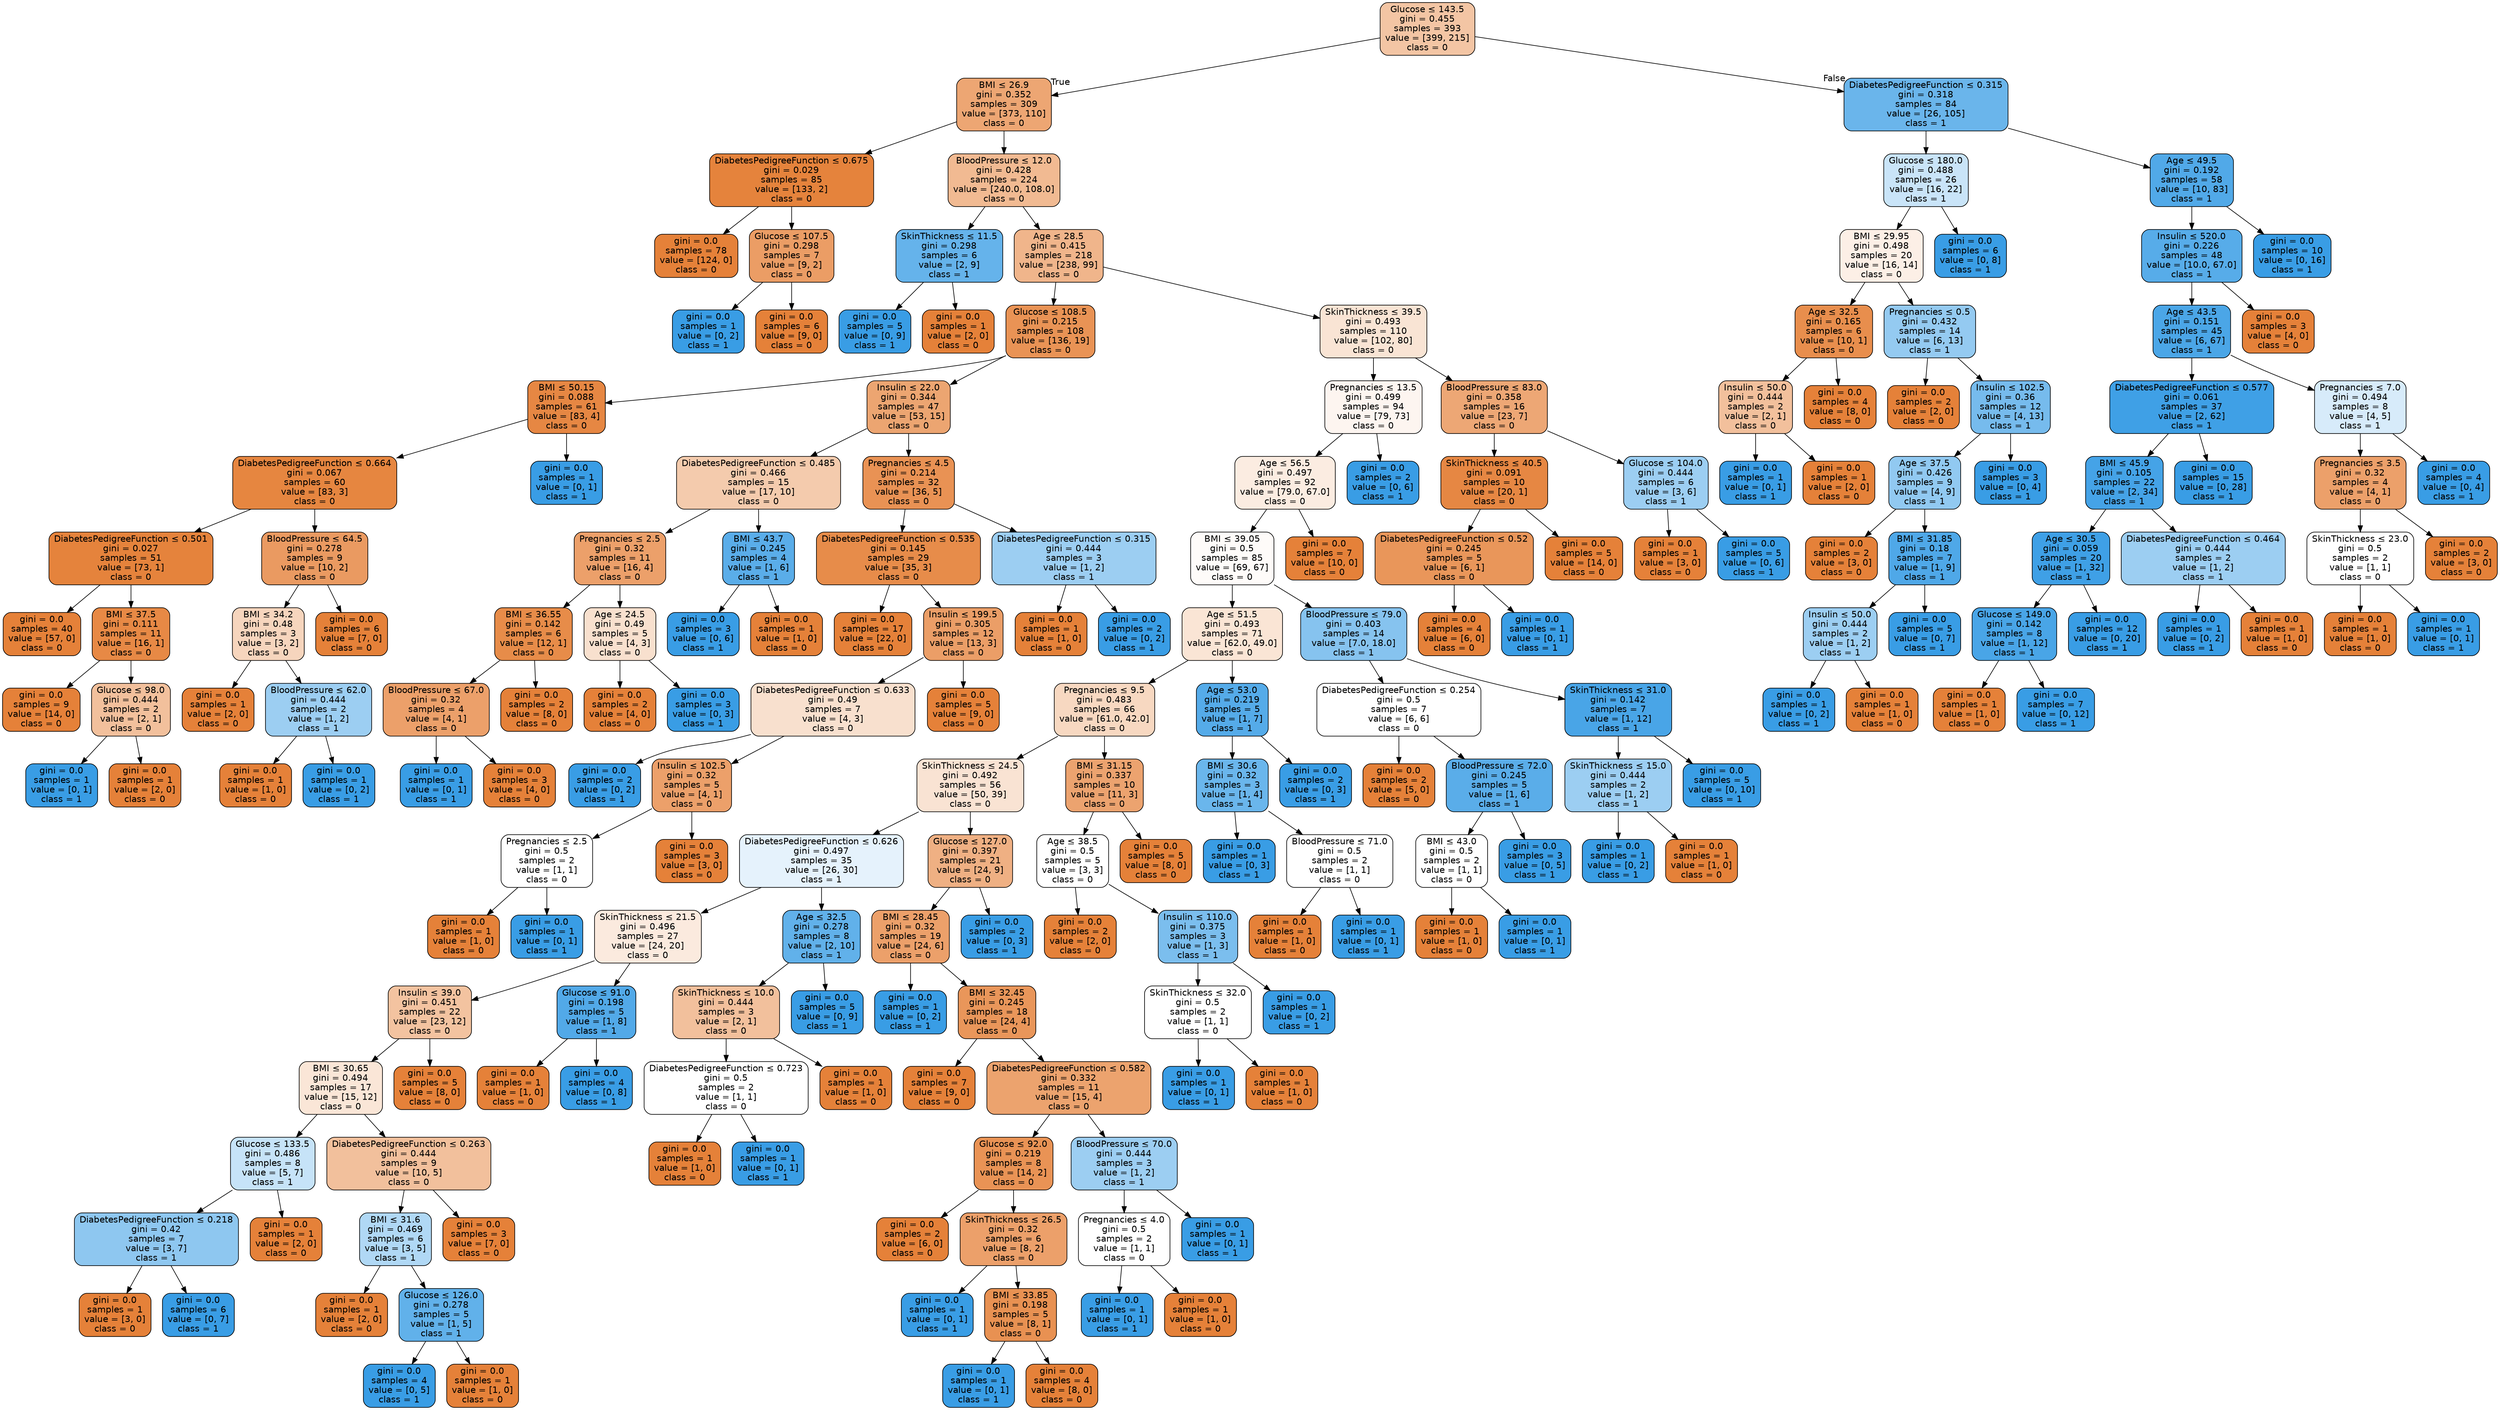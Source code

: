digraph Tree {
node [shape=box, style="filled, rounded", color="black", fontname="helvetica"] ;
edge [fontname="helvetica"] ;
0 [label=<Glucose &le; 143.5<br/>gini = 0.455<br/>samples = 393<br/>value = [399, 215]<br/>class = 0>, fillcolor="#f3c5a4"] ;
1 [label=<BMI &le; 26.9<br/>gini = 0.352<br/>samples = 309<br/>value = [373, 110]<br/>class = 0>, fillcolor="#eda673"] ;
0 -> 1 [labeldistance=2.5, labelangle=45, headlabel="True"] ;
2 [label=<DiabetesPedigreeFunction &le; 0.675<br/>gini = 0.029<br/>samples = 85<br/>value = [133, 2]<br/>class = 0>, fillcolor="#e5833c"] ;
1 -> 2 ;
3 [label=<gini = 0.0<br/>samples = 78<br/>value = [124, 0]<br/>class = 0>, fillcolor="#e58139"] ;
2 -> 3 ;
4 [label=<Glucose &le; 107.5<br/>gini = 0.298<br/>samples = 7<br/>value = [9, 2]<br/>class = 0>, fillcolor="#eb9d65"] ;
2 -> 4 ;
5 [label=<gini = 0.0<br/>samples = 1<br/>value = [0, 2]<br/>class = 1>, fillcolor="#399de5"] ;
4 -> 5 ;
6 [label=<gini = 0.0<br/>samples = 6<br/>value = [9, 0]<br/>class = 0>, fillcolor="#e58139"] ;
4 -> 6 ;
7 [label=<BloodPressure &le; 12.0<br/>gini = 0.428<br/>samples = 224<br/>value = [240.0, 108.0]<br/>class = 0>, fillcolor="#f1ba92"] ;
1 -> 7 ;
8 [label=<SkinThickness &le; 11.5<br/>gini = 0.298<br/>samples = 6<br/>value = [2, 9]<br/>class = 1>, fillcolor="#65b3eb"] ;
7 -> 8 ;
9 [label=<gini = 0.0<br/>samples = 5<br/>value = [0, 9]<br/>class = 1>, fillcolor="#399de5"] ;
8 -> 9 ;
10 [label=<gini = 0.0<br/>samples = 1<br/>value = [2, 0]<br/>class = 0>, fillcolor="#e58139"] ;
8 -> 10 ;
11 [label=<Age &le; 28.5<br/>gini = 0.415<br/>samples = 218<br/>value = [238, 99]<br/>class = 0>, fillcolor="#f0b58b"] ;
7 -> 11 ;
12 [label=<Glucose &le; 108.5<br/>gini = 0.215<br/>samples = 108<br/>value = [136, 19]<br/>class = 0>, fillcolor="#e99355"] ;
11 -> 12 ;
13 [label=<BMI &le; 50.15<br/>gini = 0.088<br/>samples = 61<br/>value = [83, 4]<br/>class = 0>, fillcolor="#e68743"] ;
12 -> 13 ;
14 [label=<DiabetesPedigreeFunction &le; 0.664<br/>gini = 0.067<br/>samples = 60<br/>value = [83, 3]<br/>class = 0>, fillcolor="#e68640"] ;
13 -> 14 ;
15 [label=<DiabetesPedigreeFunction &le; 0.501<br/>gini = 0.027<br/>samples = 51<br/>value = [73, 1]<br/>class = 0>, fillcolor="#e5833c"] ;
14 -> 15 ;
16 [label=<gini = 0.0<br/>samples = 40<br/>value = [57, 0]<br/>class = 0>, fillcolor="#e58139"] ;
15 -> 16 ;
17 [label=<BMI &le; 37.5<br/>gini = 0.111<br/>samples = 11<br/>value = [16, 1]<br/>class = 0>, fillcolor="#e78945"] ;
15 -> 17 ;
18 [label=<gini = 0.0<br/>samples = 9<br/>value = [14, 0]<br/>class = 0>, fillcolor="#e58139"] ;
17 -> 18 ;
19 [label=<Glucose &le; 98.0<br/>gini = 0.444<br/>samples = 2<br/>value = [2, 1]<br/>class = 0>, fillcolor="#f2c09c"] ;
17 -> 19 ;
20 [label=<gini = 0.0<br/>samples = 1<br/>value = [0, 1]<br/>class = 1>, fillcolor="#399de5"] ;
19 -> 20 ;
21 [label=<gini = 0.0<br/>samples = 1<br/>value = [2, 0]<br/>class = 0>, fillcolor="#e58139"] ;
19 -> 21 ;
22 [label=<BloodPressure &le; 64.5<br/>gini = 0.278<br/>samples = 9<br/>value = [10, 2]<br/>class = 0>, fillcolor="#ea9a61"] ;
14 -> 22 ;
23 [label=<BMI &le; 34.2<br/>gini = 0.48<br/>samples = 3<br/>value = [3, 2]<br/>class = 0>, fillcolor="#f6d5bd"] ;
22 -> 23 ;
24 [label=<gini = 0.0<br/>samples = 1<br/>value = [2, 0]<br/>class = 0>, fillcolor="#e58139"] ;
23 -> 24 ;
25 [label=<BloodPressure &le; 62.0<br/>gini = 0.444<br/>samples = 2<br/>value = [1, 2]<br/>class = 1>, fillcolor="#9ccef2"] ;
23 -> 25 ;
26 [label=<gini = 0.0<br/>samples = 1<br/>value = [1, 0]<br/>class = 0>, fillcolor="#e58139"] ;
25 -> 26 ;
27 [label=<gini = 0.0<br/>samples = 1<br/>value = [0, 2]<br/>class = 1>, fillcolor="#399de5"] ;
25 -> 27 ;
28 [label=<gini = 0.0<br/>samples = 6<br/>value = [7, 0]<br/>class = 0>, fillcolor="#e58139"] ;
22 -> 28 ;
29 [label=<gini = 0.0<br/>samples = 1<br/>value = [0, 1]<br/>class = 1>, fillcolor="#399de5"] ;
13 -> 29 ;
30 [label=<Insulin &le; 22.0<br/>gini = 0.344<br/>samples = 47<br/>value = [53, 15]<br/>class = 0>, fillcolor="#eca571"] ;
12 -> 30 ;
31 [label=<DiabetesPedigreeFunction &le; 0.485<br/>gini = 0.466<br/>samples = 15<br/>value = [17, 10]<br/>class = 0>, fillcolor="#f4cbad"] ;
30 -> 31 ;
32 [label=<Pregnancies &le; 2.5<br/>gini = 0.32<br/>samples = 11<br/>value = [16, 4]<br/>class = 0>, fillcolor="#eca06a"] ;
31 -> 32 ;
33 [label=<BMI &le; 36.55<br/>gini = 0.142<br/>samples = 6<br/>value = [12, 1]<br/>class = 0>, fillcolor="#e78c49"] ;
32 -> 33 ;
34 [label=<BloodPressure &le; 67.0<br/>gini = 0.32<br/>samples = 4<br/>value = [4, 1]<br/>class = 0>, fillcolor="#eca06a"] ;
33 -> 34 ;
35 [label=<gini = 0.0<br/>samples = 1<br/>value = [0, 1]<br/>class = 1>, fillcolor="#399de5"] ;
34 -> 35 ;
36 [label=<gini = 0.0<br/>samples = 3<br/>value = [4, 0]<br/>class = 0>, fillcolor="#e58139"] ;
34 -> 36 ;
37 [label=<gini = 0.0<br/>samples = 2<br/>value = [8, 0]<br/>class = 0>, fillcolor="#e58139"] ;
33 -> 37 ;
38 [label=<Age &le; 24.5<br/>gini = 0.49<br/>samples = 5<br/>value = [4, 3]<br/>class = 0>, fillcolor="#f8e0ce"] ;
32 -> 38 ;
39 [label=<gini = 0.0<br/>samples = 2<br/>value = [4, 0]<br/>class = 0>, fillcolor="#e58139"] ;
38 -> 39 ;
40 [label=<gini = 0.0<br/>samples = 3<br/>value = [0, 3]<br/>class = 1>, fillcolor="#399de5"] ;
38 -> 40 ;
41 [label=<BMI &le; 43.7<br/>gini = 0.245<br/>samples = 4<br/>value = [1, 6]<br/>class = 1>, fillcolor="#5aade9"] ;
31 -> 41 ;
42 [label=<gini = 0.0<br/>samples = 3<br/>value = [0, 6]<br/>class = 1>, fillcolor="#399de5"] ;
41 -> 42 ;
43 [label=<gini = 0.0<br/>samples = 1<br/>value = [1, 0]<br/>class = 0>, fillcolor="#e58139"] ;
41 -> 43 ;
44 [label=<Pregnancies &le; 4.5<br/>gini = 0.214<br/>samples = 32<br/>value = [36, 5]<br/>class = 0>, fillcolor="#e99254"] ;
30 -> 44 ;
45 [label=<DiabetesPedigreeFunction &le; 0.535<br/>gini = 0.145<br/>samples = 29<br/>value = [35, 3]<br/>class = 0>, fillcolor="#e78c4a"] ;
44 -> 45 ;
46 [label=<gini = 0.0<br/>samples = 17<br/>value = [22, 0]<br/>class = 0>, fillcolor="#e58139"] ;
45 -> 46 ;
47 [label=<Insulin &le; 199.5<br/>gini = 0.305<br/>samples = 12<br/>value = [13, 3]<br/>class = 0>, fillcolor="#eb9e67"] ;
45 -> 47 ;
48 [label=<DiabetesPedigreeFunction &le; 0.633<br/>gini = 0.49<br/>samples = 7<br/>value = [4, 3]<br/>class = 0>, fillcolor="#f8e0ce"] ;
47 -> 48 ;
49 [label=<gini = 0.0<br/>samples = 2<br/>value = [0, 2]<br/>class = 1>, fillcolor="#399de5"] ;
48 -> 49 ;
50 [label=<Insulin &le; 102.5<br/>gini = 0.32<br/>samples = 5<br/>value = [4, 1]<br/>class = 0>, fillcolor="#eca06a"] ;
48 -> 50 ;
51 [label=<Pregnancies &le; 2.5<br/>gini = 0.5<br/>samples = 2<br/>value = [1, 1]<br/>class = 0>, fillcolor="#ffffff"] ;
50 -> 51 ;
52 [label=<gini = 0.0<br/>samples = 1<br/>value = [1, 0]<br/>class = 0>, fillcolor="#e58139"] ;
51 -> 52 ;
53 [label=<gini = 0.0<br/>samples = 1<br/>value = [0, 1]<br/>class = 1>, fillcolor="#399de5"] ;
51 -> 53 ;
54 [label=<gini = 0.0<br/>samples = 3<br/>value = [3, 0]<br/>class = 0>, fillcolor="#e58139"] ;
50 -> 54 ;
55 [label=<gini = 0.0<br/>samples = 5<br/>value = [9, 0]<br/>class = 0>, fillcolor="#e58139"] ;
47 -> 55 ;
56 [label=<DiabetesPedigreeFunction &le; 0.315<br/>gini = 0.444<br/>samples = 3<br/>value = [1, 2]<br/>class = 1>, fillcolor="#9ccef2"] ;
44 -> 56 ;
57 [label=<gini = 0.0<br/>samples = 1<br/>value = [1, 0]<br/>class = 0>, fillcolor="#e58139"] ;
56 -> 57 ;
58 [label=<gini = 0.0<br/>samples = 2<br/>value = [0, 2]<br/>class = 1>, fillcolor="#399de5"] ;
56 -> 58 ;
59 [label=<SkinThickness &le; 39.5<br/>gini = 0.493<br/>samples = 110<br/>value = [102, 80]<br/>class = 0>, fillcolor="#f9e4d4"] ;
11 -> 59 ;
60 [label=<Pregnancies &le; 13.5<br/>gini = 0.499<br/>samples = 94<br/>value = [79, 73]<br/>class = 0>, fillcolor="#fdf5f0"] ;
59 -> 60 ;
61 [label=<Age &le; 56.5<br/>gini = 0.497<br/>samples = 92<br/>value = [79.0, 67.0]<br/>class = 0>, fillcolor="#fbece1"] ;
60 -> 61 ;
62 [label=<BMI &le; 39.05<br/>gini = 0.5<br/>samples = 85<br/>value = [69, 67]<br/>class = 0>, fillcolor="#fefbf9"] ;
61 -> 62 ;
63 [label=<Age &le; 51.5<br/>gini = 0.493<br/>samples = 71<br/>value = [62.0, 49.0]<br/>class = 0>, fillcolor="#fae5d5"] ;
62 -> 63 ;
64 [label=<Pregnancies &le; 9.5<br/>gini = 0.483<br/>samples = 66<br/>value = [61.0, 42.0]<br/>class = 0>, fillcolor="#f7d8c1"] ;
63 -> 64 ;
65 [label=<SkinThickness &le; 24.5<br/>gini = 0.492<br/>samples = 56<br/>value = [50, 39]<br/>class = 0>, fillcolor="#f9e3d3"] ;
64 -> 65 ;
66 [label=<DiabetesPedigreeFunction &le; 0.626<br/>gini = 0.497<br/>samples = 35<br/>value = [26, 30]<br/>class = 1>, fillcolor="#e5f2fc"] ;
65 -> 66 ;
67 [label=<SkinThickness &le; 21.5<br/>gini = 0.496<br/>samples = 27<br/>value = [24, 20]<br/>class = 0>, fillcolor="#fbeade"] ;
66 -> 67 ;
68 [label=<Insulin &le; 39.0<br/>gini = 0.451<br/>samples = 22<br/>value = [23, 12]<br/>class = 0>, fillcolor="#f3c3a0"] ;
67 -> 68 ;
69 [label=<BMI &le; 30.65<br/>gini = 0.494<br/>samples = 17<br/>value = [15, 12]<br/>class = 0>, fillcolor="#fae6d7"] ;
68 -> 69 ;
70 [label=<Glucose &le; 133.5<br/>gini = 0.486<br/>samples = 8<br/>value = [5, 7]<br/>class = 1>, fillcolor="#c6e3f8"] ;
69 -> 70 ;
71 [label=<DiabetesPedigreeFunction &le; 0.218<br/>gini = 0.42<br/>samples = 7<br/>value = [3, 7]<br/>class = 1>, fillcolor="#8ec7f0"] ;
70 -> 71 ;
72 [label=<gini = 0.0<br/>samples = 1<br/>value = [3, 0]<br/>class = 0>, fillcolor="#e58139"] ;
71 -> 72 ;
73 [label=<gini = 0.0<br/>samples = 6<br/>value = [0, 7]<br/>class = 1>, fillcolor="#399de5"] ;
71 -> 73 ;
74 [label=<gini = 0.0<br/>samples = 1<br/>value = [2, 0]<br/>class = 0>, fillcolor="#e58139"] ;
70 -> 74 ;
75 [label=<DiabetesPedigreeFunction &le; 0.263<br/>gini = 0.444<br/>samples = 9<br/>value = [10, 5]<br/>class = 0>, fillcolor="#f2c09c"] ;
69 -> 75 ;
76 [label=<BMI &le; 31.6<br/>gini = 0.469<br/>samples = 6<br/>value = [3, 5]<br/>class = 1>, fillcolor="#b0d8f5"] ;
75 -> 76 ;
77 [label=<gini = 0.0<br/>samples = 1<br/>value = [2, 0]<br/>class = 0>, fillcolor="#e58139"] ;
76 -> 77 ;
78 [label=<Glucose &le; 126.0<br/>gini = 0.278<br/>samples = 5<br/>value = [1, 5]<br/>class = 1>, fillcolor="#61b1ea"] ;
76 -> 78 ;
79 [label=<gini = 0.0<br/>samples = 4<br/>value = [0, 5]<br/>class = 1>, fillcolor="#399de5"] ;
78 -> 79 ;
80 [label=<gini = 0.0<br/>samples = 1<br/>value = [1, 0]<br/>class = 0>, fillcolor="#e58139"] ;
78 -> 80 ;
81 [label=<gini = 0.0<br/>samples = 3<br/>value = [7, 0]<br/>class = 0>, fillcolor="#e58139"] ;
75 -> 81 ;
82 [label=<gini = 0.0<br/>samples = 5<br/>value = [8, 0]<br/>class = 0>, fillcolor="#e58139"] ;
68 -> 82 ;
83 [label=<Glucose &le; 91.0<br/>gini = 0.198<br/>samples = 5<br/>value = [1, 8]<br/>class = 1>, fillcolor="#52a9e8"] ;
67 -> 83 ;
84 [label=<gini = 0.0<br/>samples = 1<br/>value = [1, 0]<br/>class = 0>, fillcolor="#e58139"] ;
83 -> 84 ;
85 [label=<gini = 0.0<br/>samples = 4<br/>value = [0, 8]<br/>class = 1>, fillcolor="#399de5"] ;
83 -> 85 ;
86 [label=<Age &le; 32.5<br/>gini = 0.278<br/>samples = 8<br/>value = [2, 10]<br/>class = 1>, fillcolor="#61b1ea"] ;
66 -> 86 ;
87 [label=<SkinThickness &le; 10.0<br/>gini = 0.444<br/>samples = 3<br/>value = [2, 1]<br/>class = 0>, fillcolor="#f2c09c"] ;
86 -> 87 ;
88 [label=<DiabetesPedigreeFunction &le; 0.723<br/>gini = 0.5<br/>samples = 2<br/>value = [1, 1]<br/>class = 0>, fillcolor="#ffffff"] ;
87 -> 88 ;
89 [label=<gini = 0.0<br/>samples = 1<br/>value = [1, 0]<br/>class = 0>, fillcolor="#e58139"] ;
88 -> 89 ;
90 [label=<gini = 0.0<br/>samples = 1<br/>value = [0, 1]<br/>class = 1>, fillcolor="#399de5"] ;
88 -> 90 ;
91 [label=<gini = 0.0<br/>samples = 1<br/>value = [1, 0]<br/>class = 0>, fillcolor="#e58139"] ;
87 -> 91 ;
92 [label=<gini = 0.0<br/>samples = 5<br/>value = [0, 9]<br/>class = 1>, fillcolor="#399de5"] ;
86 -> 92 ;
93 [label=<Glucose &le; 127.0<br/>gini = 0.397<br/>samples = 21<br/>value = [24, 9]<br/>class = 0>, fillcolor="#efb083"] ;
65 -> 93 ;
94 [label=<BMI &le; 28.45<br/>gini = 0.32<br/>samples = 19<br/>value = [24, 6]<br/>class = 0>, fillcolor="#eca06a"] ;
93 -> 94 ;
95 [label=<gini = 0.0<br/>samples = 1<br/>value = [0, 2]<br/>class = 1>, fillcolor="#399de5"] ;
94 -> 95 ;
96 [label=<BMI &le; 32.45<br/>gini = 0.245<br/>samples = 18<br/>value = [24, 4]<br/>class = 0>, fillcolor="#e9965a"] ;
94 -> 96 ;
97 [label=<gini = 0.0<br/>samples = 7<br/>value = [9, 0]<br/>class = 0>, fillcolor="#e58139"] ;
96 -> 97 ;
98 [label=<DiabetesPedigreeFunction &le; 0.582<br/>gini = 0.332<br/>samples = 11<br/>value = [15, 4]<br/>class = 0>, fillcolor="#eca36e"] ;
96 -> 98 ;
99 [label=<Glucose &le; 92.0<br/>gini = 0.219<br/>samples = 8<br/>value = [14, 2]<br/>class = 0>, fillcolor="#e99355"] ;
98 -> 99 ;
100 [label=<gini = 0.0<br/>samples = 2<br/>value = [6, 0]<br/>class = 0>, fillcolor="#e58139"] ;
99 -> 100 ;
101 [label=<SkinThickness &le; 26.5<br/>gini = 0.32<br/>samples = 6<br/>value = [8, 2]<br/>class = 0>, fillcolor="#eca06a"] ;
99 -> 101 ;
102 [label=<gini = 0.0<br/>samples = 1<br/>value = [0, 1]<br/>class = 1>, fillcolor="#399de5"] ;
101 -> 102 ;
103 [label=<BMI &le; 33.85<br/>gini = 0.198<br/>samples = 5<br/>value = [8, 1]<br/>class = 0>, fillcolor="#e89152"] ;
101 -> 103 ;
104 [label=<gini = 0.0<br/>samples = 1<br/>value = [0, 1]<br/>class = 1>, fillcolor="#399de5"] ;
103 -> 104 ;
105 [label=<gini = 0.0<br/>samples = 4<br/>value = [8, 0]<br/>class = 0>, fillcolor="#e58139"] ;
103 -> 105 ;
106 [label=<BloodPressure &le; 70.0<br/>gini = 0.444<br/>samples = 3<br/>value = [1, 2]<br/>class = 1>, fillcolor="#9ccef2"] ;
98 -> 106 ;
107 [label=<Pregnancies &le; 4.0<br/>gini = 0.5<br/>samples = 2<br/>value = [1, 1]<br/>class = 0>, fillcolor="#ffffff"] ;
106 -> 107 ;
108 [label=<gini = 0.0<br/>samples = 1<br/>value = [0, 1]<br/>class = 1>, fillcolor="#399de5"] ;
107 -> 108 ;
109 [label=<gini = 0.0<br/>samples = 1<br/>value = [1, 0]<br/>class = 0>, fillcolor="#e58139"] ;
107 -> 109 ;
110 [label=<gini = 0.0<br/>samples = 1<br/>value = [0, 1]<br/>class = 1>, fillcolor="#399de5"] ;
106 -> 110 ;
111 [label=<gini = 0.0<br/>samples = 2<br/>value = [0, 3]<br/>class = 1>, fillcolor="#399de5"] ;
93 -> 111 ;
112 [label=<BMI &le; 31.15<br/>gini = 0.337<br/>samples = 10<br/>value = [11, 3]<br/>class = 0>, fillcolor="#eca36f"] ;
64 -> 112 ;
113 [label=<Age &le; 38.5<br/>gini = 0.5<br/>samples = 5<br/>value = [3, 3]<br/>class = 0>, fillcolor="#ffffff"] ;
112 -> 113 ;
114 [label=<gini = 0.0<br/>samples = 2<br/>value = [2, 0]<br/>class = 0>, fillcolor="#e58139"] ;
113 -> 114 ;
115 [label=<Insulin &le; 110.0<br/>gini = 0.375<br/>samples = 3<br/>value = [1, 3]<br/>class = 1>, fillcolor="#7bbeee"] ;
113 -> 115 ;
116 [label=<SkinThickness &le; 32.0<br/>gini = 0.5<br/>samples = 2<br/>value = [1, 1]<br/>class = 0>, fillcolor="#ffffff"] ;
115 -> 116 ;
117 [label=<gini = 0.0<br/>samples = 1<br/>value = [0, 1]<br/>class = 1>, fillcolor="#399de5"] ;
116 -> 117 ;
118 [label=<gini = 0.0<br/>samples = 1<br/>value = [1, 0]<br/>class = 0>, fillcolor="#e58139"] ;
116 -> 118 ;
119 [label=<gini = 0.0<br/>samples = 1<br/>value = [0, 2]<br/>class = 1>, fillcolor="#399de5"] ;
115 -> 119 ;
120 [label=<gini = 0.0<br/>samples = 5<br/>value = [8, 0]<br/>class = 0>, fillcolor="#e58139"] ;
112 -> 120 ;
121 [label=<Age &le; 53.0<br/>gini = 0.219<br/>samples = 5<br/>value = [1, 7]<br/>class = 1>, fillcolor="#55abe9"] ;
63 -> 121 ;
122 [label=<BMI &le; 30.6<br/>gini = 0.32<br/>samples = 3<br/>value = [1, 4]<br/>class = 1>, fillcolor="#6ab6ec"] ;
121 -> 122 ;
123 [label=<gini = 0.0<br/>samples = 1<br/>value = [0, 3]<br/>class = 1>, fillcolor="#399de5"] ;
122 -> 123 ;
124 [label=<BloodPressure &le; 71.0<br/>gini = 0.5<br/>samples = 2<br/>value = [1, 1]<br/>class = 0>, fillcolor="#ffffff"] ;
122 -> 124 ;
125 [label=<gini = 0.0<br/>samples = 1<br/>value = [1, 0]<br/>class = 0>, fillcolor="#e58139"] ;
124 -> 125 ;
126 [label=<gini = 0.0<br/>samples = 1<br/>value = [0, 1]<br/>class = 1>, fillcolor="#399de5"] ;
124 -> 126 ;
127 [label=<gini = 0.0<br/>samples = 2<br/>value = [0, 3]<br/>class = 1>, fillcolor="#399de5"] ;
121 -> 127 ;
128 [label=<BloodPressure &le; 79.0<br/>gini = 0.403<br/>samples = 14<br/>value = [7.0, 18.0]<br/>class = 1>, fillcolor="#86c3ef"] ;
62 -> 128 ;
129 [label=<DiabetesPedigreeFunction &le; 0.254<br/>gini = 0.5<br/>samples = 7<br/>value = [6, 6]<br/>class = 0>, fillcolor="#ffffff"] ;
128 -> 129 ;
130 [label=<gini = 0.0<br/>samples = 2<br/>value = [5, 0]<br/>class = 0>, fillcolor="#e58139"] ;
129 -> 130 ;
131 [label=<BloodPressure &le; 72.0<br/>gini = 0.245<br/>samples = 5<br/>value = [1, 6]<br/>class = 1>, fillcolor="#5aade9"] ;
129 -> 131 ;
132 [label=<BMI &le; 43.0<br/>gini = 0.5<br/>samples = 2<br/>value = [1, 1]<br/>class = 0>, fillcolor="#ffffff"] ;
131 -> 132 ;
133 [label=<gini = 0.0<br/>samples = 1<br/>value = [1, 0]<br/>class = 0>, fillcolor="#e58139"] ;
132 -> 133 ;
134 [label=<gini = 0.0<br/>samples = 1<br/>value = [0, 1]<br/>class = 1>, fillcolor="#399de5"] ;
132 -> 134 ;
135 [label=<gini = 0.0<br/>samples = 3<br/>value = [0, 5]<br/>class = 1>, fillcolor="#399de5"] ;
131 -> 135 ;
136 [label=<SkinThickness &le; 31.0<br/>gini = 0.142<br/>samples = 7<br/>value = [1, 12]<br/>class = 1>, fillcolor="#49a5e7"] ;
128 -> 136 ;
137 [label=<SkinThickness &le; 15.0<br/>gini = 0.444<br/>samples = 2<br/>value = [1, 2]<br/>class = 1>, fillcolor="#9ccef2"] ;
136 -> 137 ;
138 [label=<gini = 0.0<br/>samples = 1<br/>value = [0, 2]<br/>class = 1>, fillcolor="#399de5"] ;
137 -> 138 ;
139 [label=<gini = 0.0<br/>samples = 1<br/>value = [1, 0]<br/>class = 0>, fillcolor="#e58139"] ;
137 -> 139 ;
140 [label=<gini = 0.0<br/>samples = 5<br/>value = [0, 10]<br/>class = 1>, fillcolor="#399de5"] ;
136 -> 140 ;
141 [label=<gini = 0.0<br/>samples = 7<br/>value = [10, 0]<br/>class = 0>, fillcolor="#e58139"] ;
61 -> 141 ;
142 [label=<gini = 0.0<br/>samples = 2<br/>value = [0, 6]<br/>class = 1>, fillcolor="#399de5"] ;
60 -> 142 ;
143 [label=<BloodPressure &le; 83.0<br/>gini = 0.358<br/>samples = 16<br/>value = [23, 7]<br/>class = 0>, fillcolor="#eda775"] ;
59 -> 143 ;
144 [label=<SkinThickness &le; 40.5<br/>gini = 0.091<br/>samples = 10<br/>value = [20, 1]<br/>class = 0>, fillcolor="#e68743"] ;
143 -> 144 ;
145 [label=<DiabetesPedigreeFunction &le; 0.52<br/>gini = 0.245<br/>samples = 5<br/>value = [6, 1]<br/>class = 0>, fillcolor="#e9965a"] ;
144 -> 145 ;
146 [label=<gini = 0.0<br/>samples = 4<br/>value = [6, 0]<br/>class = 0>, fillcolor="#e58139"] ;
145 -> 146 ;
147 [label=<gini = 0.0<br/>samples = 1<br/>value = [0, 1]<br/>class = 1>, fillcolor="#399de5"] ;
145 -> 147 ;
148 [label=<gini = 0.0<br/>samples = 5<br/>value = [14, 0]<br/>class = 0>, fillcolor="#e58139"] ;
144 -> 148 ;
149 [label=<Glucose &le; 104.0<br/>gini = 0.444<br/>samples = 6<br/>value = [3, 6]<br/>class = 1>, fillcolor="#9ccef2"] ;
143 -> 149 ;
150 [label=<gini = 0.0<br/>samples = 1<br/>value = [3, 0]<br/>class = 0>, fillcolor="#e58139"] ;
149 -> 150 ;
151 [label=<gini = 0.0<br/>samples = 5<br/>value = [0, 6]<br/>class = 1>, fillcolor="#399de5"] ;
149 -> 151 ;
152 [label=<DiabetesPedigreeFunction &le; 0.315<br/>gini = 0.318<br/>samples = 84<br/>value = [26, 105]<br/>class = 1>, fillcolor="#6ab5eb"] ;
0 -> 152 [labeldistance=2.5, labelangle=-45, headlabel="False"] ;
153 [label=<Glucose &le; 180.0<br/>gini = 0.488<br/>samples = 26<br/>value = [16, 22]<br/>class = 1>, fillcolor="#c9e4f8"] ;
152 -> 153 ;
154 [label=<BMI &le; 29.95<br/>gini = 0.498<br/>samples = 20<br/>value = [16, 14]<br/>class = 0>, fillcolor="#fcefe6"] ;
153 -> 154 ;
155 [label=<Age &le; 32.5<br/>gini = 0.165<br/>samples = 6<br/>value = [10, 1]<br/>class = 0>, fillcolor="#e88e4d"] ;
154 -> 155 ;
156 [label=<Insulin &le; 50.0<br/>gini = 0.444<br/>samples = 2<br/>value = [2, 1]<br/>class = 0>, fillcolor="#f2c09c"] ;
155 -> 156 ;
157 [label=<gini = 0.0<br/>samples = 1<br/>value = [0, 1]<br/>class = 1>, fillcolor="#399de5"] ;
156 -> 157 ;
158 [label=<gini = 0.0<br/>samples = 1<br/>value = [2, 0]<br/>class = 0>, fillcolor="#e58139"] ;
156 -> 158 ;
159 [label=<gini = 0.0<br/>samples = 4<br/>value = [8, 0]<br/>class = 0>, fillcolor="#e58139"] ;
155 -> 159 ;
160 [label=<Pregnancies &le; 0.5<br/>gini = 0.432<br/>samples = 14<br/>value = [6, 13]<br/>class = 1>, fillcolor="#94caf1"] ;
154 -> 160 ;
161 [label=<gini = 0.0<br/>samples = 2<br/>value = [2, 0]<br/>class = 0>, fillcolor="#e58139"] ;
160 -> 161 ;
162 [label=<Insulin &le; 102.5<br/>gini = 0.36<br/>samples = 12<br/>value = [4, 13]<br/>class = 1>, fillcolor="#76bbed"] ;
160 -> 162 ;
163 [label=<Age &le; 37.5<br/>gini = 0.426<br/>samples = 9<br/>value = [4, 9]<br/>class = 1>, fillcolor="#91c9f1"] ;
162 -> 163 ;
164 [label=<gini = 0.0<br/>samples = 2<br/>value = [3, 0]<br/>class = 0>, fillcolor="#e58139"] ;
163 -> 164 ;
165 [label=<BMI &le; 31.85<br/>gini = 0.18<br/>samples = 7<br/>value = [1, 9]<br/>class = 1>, fillcolor="#4fa8e8"] ;
163 -> 165 ;
166 [label=<Insulin &le; 50.0<br/>gini = 0.444<br/>samples = 2<br/>value = [1, 2]<br/>class = 1>, fillcolor="#9ccef2"] ;
165 -> 166 ;
167 [label=<gini = 0.0<br/>samples = 1<br/>value = [0, 2]<br/>class = 1>, fillcolor="#399de5"] ;
166 -> 167 ;
168 [label=<gini = 0.0<br/>samples = 1<br/>value = [1, 0]<br/>class = 0>, fillcolor="#e58139"] ;
166 -> 168 ;
169 [label=<gini = 0.0<br/>samples = 5<br/>value = [0, 7]<br/>class = 1>, fillcolor="#399de5"] ;
165 -> 169 ;
170 [label=<gini = 0.0<br/>samples = 3<br/>value = [0, 4]<br/>class = 1>, fillcolor="#399de5"] ;
162 -> 170 ;
171 [label=<gini = 0.0<br/>samples = 6<br/>value = [0, 8]<br/>class = 1>, fillcolor="#399de5"] ;
153 -> 171 ;
172 [label=<Age &le; 49.5<br/>gini = 0.192<br/>samples = 58<br/>value = [10, 83]<br/>class = 1>, fillcolor="#51a9e8"] ;
152 -> 172 ;
173 [label=<Insulin &le; 520.0<br/>gini = 0.226<br/>samples = 48<br/>value = [10.0, 67.0]<br/>class = 1>, fillcolor="#57ace9"] ;
172 -> 173 ;
174 [label=<Age &le; 43.5<br/>gini = 0.151<br/>samples = 45<br/>value = [6, 67]<br/>class = 1>, fillcolor="#4ba6e7"] ;
173 -> 174 ;
175 [label=<DiabetesPedigreeFunction &le; 0.577<br/>gini = 0.061<br/>samples = 37<br/>value = [2, 62]<br/>class = 1>, fillcolor="#3fa0e6"] ;
174 -> 175 ;
176 [label=<BMI &le; 45.9<br/>gini = 0.105<br/>samples = 22<br/>value = [2, 34]<br/>class = 1>, fillcolor="#45a3e7"] ;
175 -> 176 ;
177 [label=<Age &le; 30.5<br/>gini = 0.059<br/>samples = 20<br/>value = [1, 32]<br/>class = 1>, fillcolor="#3fa0e6"] ;
176 -> 177 ;
178 [label=<Glucose &le; 149.0<br/>gini = 0.142<br/>samples = 8<br/>value = [1, 12]<br/>class = 1>, fillcolor="#49a5e7"] ;
177 -> 178 ;
179 [label=<gini = 0.0<br/>samples = 1<br/>value = [1, 0]<br/>class = 0>, fillcolor="#e58139"] ;
178 -> 179 ;
180 [label=<gini = 0.0<br/>samples = 7<br/>value = [0, 12]<br/>class = 1>, fillcolor="#399de5"] ;
178 -> 180 ;
181 [label=<gini = 0.0<br/>samples = 12<br/>value = [0, 20]<br/>class = 1>, fillcolor="#399de5"] ;
177 -> 181 ;
182 [label=<DiabetesPedigreeFunction &le; 0.464<br/>gini = 0.444<br/>samples = 2<br/>value = [1, 2]<br/>class = 1>, fillcolor="#9ccef2"] ;
176 -> 182 ;
183 [label=<gini = 0.0<br/>samples = 1<br/>value = [0, 2]<br/>class = 1>, fillcolor="#399de5"] ;
182 -> 183 ;
184 [label=<gini = 0.0<br/>samples = 1<br/>value = [1, 0]<br/>class = 0>, fillcolor="#e58139"] ;
182 -> 184 ;
185 [label=<gini = 0.0<br/>samples = 15<br/>value = [0, 28]<br/>class = 1>, fillcolor="#399de5"] ;
175 -> 185 ;
186 [label=<Pregnancies &le; 7.0<br/>gini = 0.494<br/>samples = 8<br/>value = [4, 5]<br/>class = 1>, fillcolor="#d7ebfa"] ;
174 -> 186 ;
187 [label=<Pregnancies &le; 3.5<br/>gini = 0.32<br/>samples = 4<br/>value = [4, 1]<br/>class = 0>, fillcolor="#eca06a"] ;
186 -> 187 ;
188 [label=<SkinThickness &le; 23.0<br/>gini = 0.5<br/>samples = 2<br/>value = [1, 1]<br/>class = 0>, fillcolor="#ffffff"] ;
187 -> 188 ;
189 [label=<gini = 0.0<br/>samples = 1<br/>value = [1, 0]<br/>class = 0>, fillcolor="#e58139"] ;
188 -> 189 ;
190 [label=<gini = 0.0<br/>samples = 1<br/>value = [0, 1]<br/>class = 1>, fillcolor="#399de5"] ;
188 -> 190 ;
191 [label=<gini = 0.0<br/>samples = 2<br/>value = [3, 0]<br/>class = 0>, fillcolor="#e58139"] ;
187 -> 191 ;
192 [label=<gini = 0.0<br/>samples = 4<br/>value = [0, 4]<br/>class = 1>, fillcolor="#399de5"] ;
186 -> 192 ;
193 [label=<gini = 0.0<br/>samples = 3<br/>value = [4, 0]<br/>class = 0>, fillcolor="#e58139"] ;
173 -> 193 ;
194 [label=<gini = 0.0<br/>samples = 10<br/>value = [0, 16]<br/>class = 1>, fillcolor="#399de5"] ;
172 -> 194 ;
}
